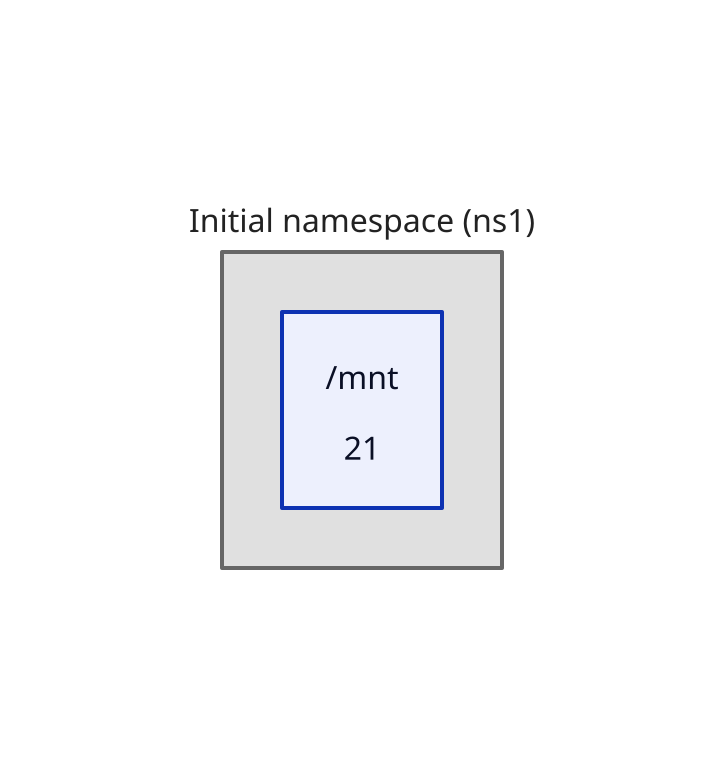 
classes: {
  namespace: {
    style: {
      fill: "#e0e0e0"
      stroke: "#666666"
      font-color: "#222222"
      bold: true
    }
  }

  bind-mount: {
    shape: circle
    style: {
      fill: "#f0f921"
      stroke: "#9a9f04"
      stroke-width: 3
      font-size: 20
      font-color: "#222222"
      double-border: true
    }
  }

  private: {
    shape: square
    style: {
      fill: "#0d0887"
      stroke: "#000000"
      stroke-width: 3
      font-size: 20
      font-color: "#f4f4f4"
    }
  }

  shared: {
    shape: circle
    style: {
      fill: "#f0f921"
      stroke: "#9a9f04"
      stroke-width: 3
      font-size: 20
      font-color: "#222222"
    }
  }

  slave: {
    shape: diamond
    style: {
      fill: "#d8576b"
      stroke: "#a12538"
      stroke-width: 3
      font-size: 20
      font-color: "#f4f4f4"
    }
  }

  slave-shared: {
    shape: oval
    style: {
      fill: "#fb9f3a"
      stroke: "#914c03"
      stroke-width: 3
      font-size: 20
      font-color: "#222222"
    }
  }

  unbindable: {
    shape: hexagon
    style: {
      fill: "#9c179e"
      stroke: "#300731"
      stroke-width: 3
      font-size: 20
      font-color: "#f4f4f4"
    }
  }
}

ns1: {
  class: namespace
  label: "Initial namespace (ns1)"
  style: {
    font-size: 16
  }

  root: {
    shape: rectangle
    label: "/mnt\n\n21"
  }
}
